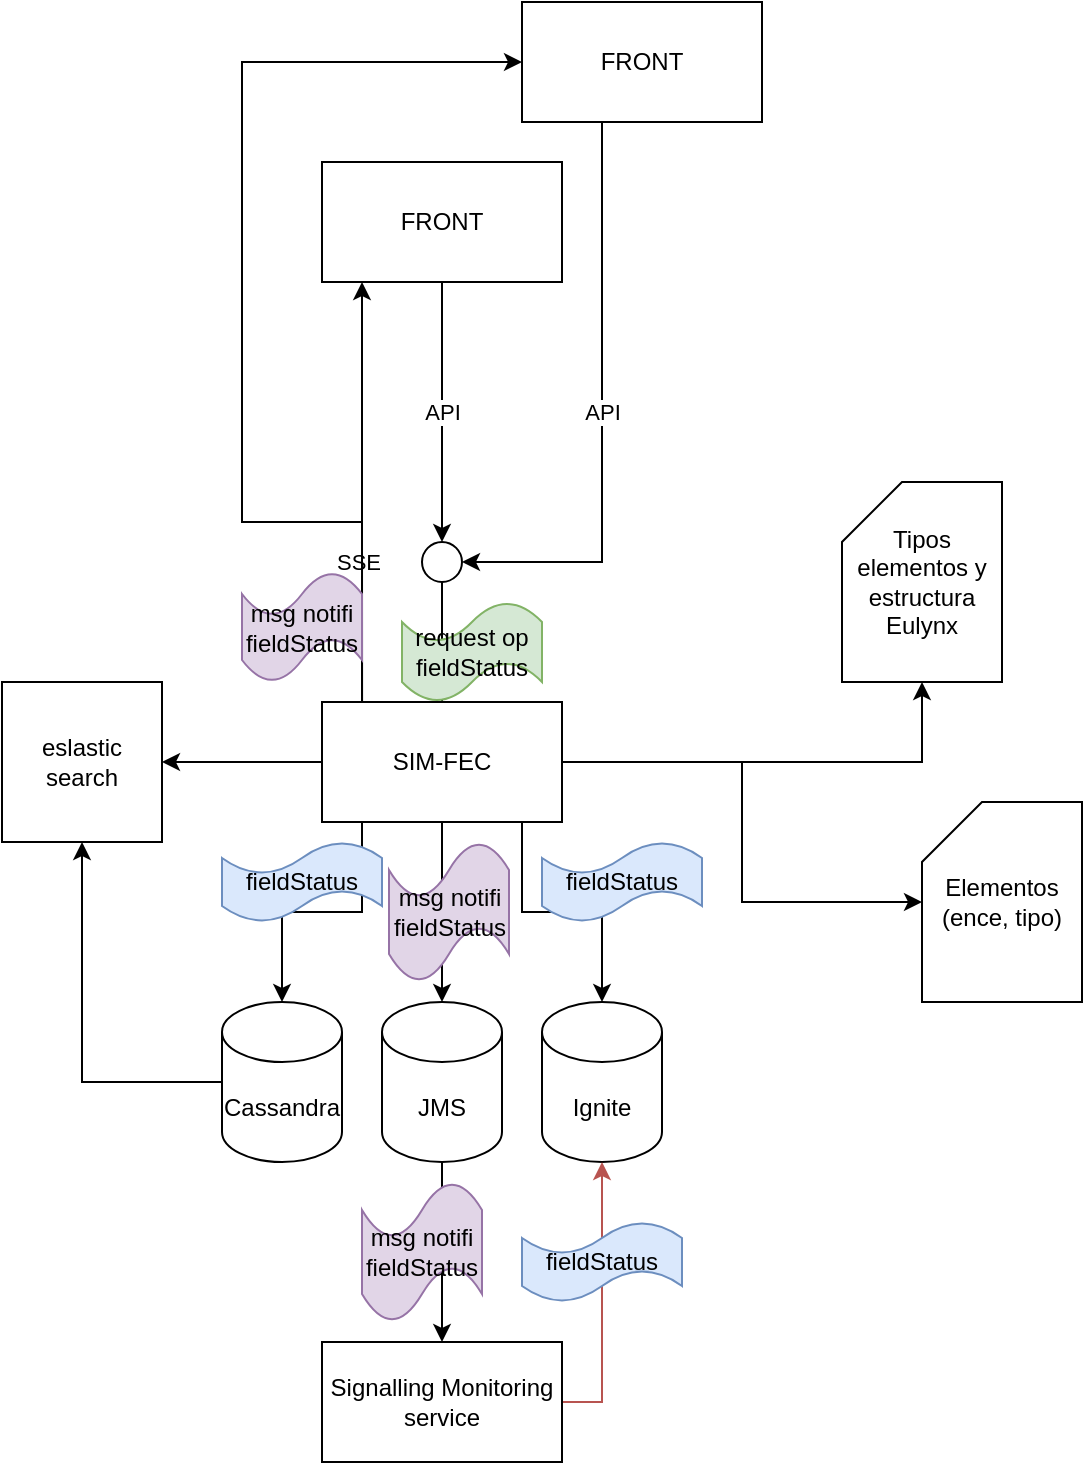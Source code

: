 <mxfile version="14.3.0" type="github" pages="2">
  <diagram id="CvPVASCvKxNh-goHoSoB" name="Page-1">
    <mxGraphModel dx="1182" dy="732" grid="1" gridSize="10" guides="1" tooltips="1" connect="1" arrows="1" fold="1" page="1" pageScale="1" pageWidth="827" pageHeight="1169" math="0" shadow="0">
      <root>
        <mxCell id="0" />
        <mxCell id="1" parent="0" />
        <mxCell id="mqr7jfdnuR5FkfQfjKes-1" style="edgeStyle=orthogonalEdgeStyle;rounded=0;orthogonalLoop=1;jettySize=auto;html=1;" parent="1" source="mqr7jfdnuR5FkfQfjKes-10" target="mqr7jfdnuR5FkfQfjKes-11" edge="1">
          <mxGeometry relative="1" as="geometry" />
        </mxCell>
        <mxCell id="mqr7jfdnuR5FkfQfjKes-2" style="edgeStyle=orthogonalEdgeStyle;rounded=0;orthogonalLoop=1;jettySize=auto;html=1;" parent="1" source="mqr7jfdnuR5FkfQfjKes-10" target="mqr7jfdnuR5FkfQfjKes-12" edge="1">
          <mxGeometry relative="1" as="geometry" />
        </mxCell>
        <mxCell id="mqr7jfdnuR5FkfQfjKes-3" style="edgeStyle=orthogonalEdgeStyle;rounded=0;orthogonalLoop=1;jettySize=auto;html=1;" parent="1" source="mqr7jfdnuR5FkfQfjKes-10" target="mqr7jfdnuR5FkfQfjKes-14" edge="1">
          <mxGeometry relative="1" as="geometry">
            <Array as="points">
              <mxPoint x="370" y="465" />
              <mxPoint x="330" y="465" />
            </Array>
          </mxGeometry>
        </mxCell>
        <mxCell id="mqr7jfdnuR5FkfQfjKes-4" style="edgeStyle=orthogonalEdgeStyle;rounded=0;orthogonalLoop=1;jettySize=auto;html=1;" parent="1" source="mqr7jfdnuR5FkfQfjKes-10" target="mqr7jfdnuR5FkfQfjKes-17" edge="1">
          <mxGeometry relative="1" as="geometry" />
        </mxCell>
        <mxCell id="mqr7jfdnuR5FkfQfjKes-5" style="edgeStyle=orthogonalEdgeStyle;rounded=0;orthogonalLoop=1;jettySize=auto;html=1;" parent="1" source="mqr7jfdnuR5FkfQfjKes-10" target="mqr7jfdnuR5FkfQfjKes-20" edge="1">
          <mxGeometry relative="1" as="geometry">
            <Array as="points">
              <mxPoint x="450" y="465" />
              <mxPoint x="490" y="465" />
            </Array>
          </mxGeometry>
        </mxCell>
        <mxCell id="mqr7jfdnuR5FkfQfjKes-6" style="edgeStyle=orthogonalEdgeStyle;rounded=0;orthogonalLoop=1;jettySize=auto;html=1;" parent="1" source="mqr7jfdnuR5FkfQfjKes-10" target="mqr7jfdnuR5FkfQfjKes-19" edge="1">
          <mxGeometry relative="1" as="geometry">
            <Array as="points">
              <mxPoint x="370" y="290" />
              <mxPoint x="370" y="290" />
            </Array>
          </mxGeometry>
        </mxCell>
        <mxCell id="mqr7jfdnuR5FkfQfjKes-7" value="SSE" style="edgeLabel;html=1;align=center;verticalAlign=middle;resizable=0;points=[];" parent="mqr7jfdnuR5FkfQfjKes-6" vertex="1" connectable="0">
          <mxGeometry x="-0.267" y="2" relative="1" as="geometry">
            <mxPoint y="6.67" as="offset" />
          </mxGeometry>
        </mxCell>
        <mxCell id="mqr7jfdnuR5FkfQfjKes-8" style="edgeStyle=orthogonalEdgeStyle;rounded=0;orthogonalLoop=1;jettySize=auto;html=1;" parent="1" source="mqr7jfdnuR5FkfQfjKes-10" target="mqr7jfdnuR5FkfQfjKes-26" edge="1">
          <mxGeometry relative="1" as="geometry" />
        </mxCell>
        <mxCell id="mqr7jfdnuR5FkfQfjKes-9" style="edgeStyle=orthogonalEdgeStyle;rounded=0;orthogonalLoop=1;jettySize=auto;html=1;entryX=0;entryY=0.5;entryDx=0;entryDy=0;exitX=0.167;exitY=0.002;exitDx=0;exitDy=0;exitPerimeter=0;" parent="1" source="mqr7jfdnuR5FkfQfjKes-10" target="mqr7jfdnuR5FkfQfjKes-22" edge="1">
          <mxGeometry relative="1" as="geometry">
            <mxPoint x="310" y="70" as="targetPoint" />
            <Array as="points">
              <mxPoint x="370" y="270" />
              <mxPoint x="310" y="270" />
              <mxPoint x="310" y="40" />
            </Array>
          </mxGeometry>
        </mxCell>
        <mxCell id="mqr7jfdnuR5FkfQfjKes-10" value="SIM-FEC" style="rounded=0;whiteSpace=wrap;html=1;" parent="1" vertex="1">
          <mxGeometry x="350" y="360" width="120" height="60" as="geometry" />
        </mxCell>
        <mxCell id="mqr7jfdnuR5FkfQfjKes-11" value="Tipos elementos y estructura Eulynx" style="shape=card;whiteSpace=wrap;html=1;" parent="1" vertex="1">
          <mxGeometry x="610" y="250" width="80" height="100" as="geometry" />
        </mxCell>
        <mxCell id="mqr7jfdnuR5FkfQfjKes-12" value="Elementos (ence, tipo)" style="shape=card;whiteSpace=wrap;html=1;" parent="1" vertex="1">
          <mxGeometry x="650" y="410" width="80" height="100" as="geometry" />
        </mxCell>
        <mxCell id="mqr7jfdnuR5FkfQfjKes-13" style="edgeStyle=orthogonalEdgeStyle;rounded=0;orthogonalLoop=1;jettySize=auto;html=1;entryX=0.5;entryY=1;entryDx=0;entryDy=0;" parent="1" source="mqr7jfdnuR5FkfQfjKes-14" target="mqr7jfdnuR5FkfQfjKes-17" edge="1">
          <mxGeometry relative="1" as="geometry" />
        </mxCell>
        <mxCell id="mqr7jfdnuR5FkfQfjKes-14" value="Cassandra" style="shape=cylinder3;whiteSpace=wrap;html=1;boundedLbl=1;backgroundOutline=1;size=15;" parent="1" vertex="1">
          <mxGeometry x="300" y="510" width="60" height="80" as="geometry" />
        </mxCell>
        <mxCell id="mqr7jfdnuR5FkfQfjKes-15" value="" style="ellipse;whiteSpace=wrap;html=1;aspect=fixed;" parent="1" vertex="1">
          <mxGeometry x="400" y="280" width="20" height="20" as="geometry" />
        </mxCell>
        <mxCell id="mqr7jfdnuR5FkfQfjKes-16" value="" style="endArrow=none;html=1;entryX=0.5;entryY=1;entryDx=0;entryDy=0;" parent="1" target="mqr7jfdnuR5FkfQfjKes-15" edge="1">
          <mxGeometry width="50" height="50" relative="1" as="geometry">
            <mxPoint x="410" y="360" as="sourcePoint" />
            <mxPoint x="440" y="320" as="targetPoint" />
          </mxGeometry>
        </mxCell>
        <mxCell id="mqr7jfdnuR5FkfQfjKes-17" value="eslastic search" style="whiteSpace=wrap;html=1;aspect=fixed;" parent="1" vertex="1">
          <mxGeometry x="190" y="350" width="80" height="80" as="geometry" />
        </mxCell>
        <mxCell id="mqr7jfdnuR5FkfQfjKes-18" value="API" style="edgeStyle=orthogonalEdgeStyle;rounded=0;orthogonalLoop=1;jettySize=auto;html=1;entryX=0.5;entryY=0;entryDx=0;entryDy=0;" parent="1" source="mqr7jfdnuR5FkfQfjKes-19" target="mqr7jfdnuR5FkfQfjKes-15" edge="1">
          <mxGeometry relative="1" as="geometry">
            <Array as="points">
              <mxPoint x="410" y="200" />
              <mxPoint x="410" y="200" />
            </Array>
          </mxGeometry>
        </mxCell>
        <mxCell id="mqr7jfdnuR5FkfQfjKes-19" value="FRONT" style="rounded=0;whiteSpace=wrap;html=1;" parent="1" vertex="1">
          <mxGeometry x="350" y="90" width="120" height="60" as="geometry" />
        </mxCell>
        <mxCell id="mqr7jfdnuR5FkfQfjKes-20" value="Ignite" style="shape=cylinder3;whiteSpace=wrap;html=1;boundedLbl=1;backgroundOutline=1;size=15;" parent="1" vertex="1">
          <mxGeometry x="460" y="510" width="60" height="80" as="geometry" />
        </mxCell>
        <mxCell id="mqr7jfdnuR5FkfQfjKes-21" value="API" style="edgeStyle=orthogonalEdgeStyle;rounded=0;orthogonalLoop=1;jettySize=auto;html=1;entryX=1;entryY=0.5;entryDx=0;entryDy=0;" parent="1" source="mqr7jfdnuR5FkfQfjKes-22" edge="1" target="mqr7jfdnuR5FkfQfjKes-15">
          <mxGeometry relative="1" as="geometry">
            <Array as="points">
              <mxPoint x="490" y="290" />
            </Array>
            <mxPoint x="440" y="290" as="targetPoint" />
          </mxGeometry>
        </mxCell>
        <mxCell id="mqr7jfdnuR5FkfQfjKes-22" value="FRONT" style="rounded=0;whiteSpace=wrap;html=1;" parent="1" vertex="1">
          <mxGeometry x="450" y="10" width="120" height="60" as="geometry" />
        </mxCell>
        <mxCell id="mqr7jfdnuR5FkfQfjKes-23" style="edgeStyle=orthogonalEdgeStyle;rounded=0;orthogonalLoop=1;jettySize=auto;html=1;entryX=0.5;entryY=1;entryDx=0;entryDy=0;entryPerimeter=0;fillColor=#f8cecc;strokeColor=#b85450;" parent="1" source="mqr7jfdnuR5FkfQfjKes-24" target="mqr7jfdnuR5FkfQfjKes-20" edge="1">
          <mxGeometry relative="1" as="geometry">
            <Array as="points">
              <mxPoint x="490" y="710" />
            </Array>
          </mxGeometry>
        </mxCell>
        <mxCell id="mqr7jfdnuR5FkfQfjKes-24" value="Signalling Monitoring service" style="rounded=0;whiteSpace=wrap;html=1;" parent="1" vertex="1">
          <mxGeometry x="350" y="680" width="120" height="60" as="geometry" />
        </mxCell>
        <mxCell id="mqr7jfdnuR5FkfQfjKes-25" style="edgeStyle=orthogonalEdgeStyle;rounded=0;orthogonalLoop=1;jettySize=auto;html=1;entryX=0.5;entryY=0;entryDx=0;entryDy=0;" parent="1" source="mqr7jfdnuR5FkfQfjKes-26" target="mqr7jfdnuR5FkfQfjKes-24" edge="1">
          <mxGeometry relative="1" as="geometry" />
        </mxCell>
        <mxCell id="mqr7jfdnuR5FkfQfjKes-26" value="JMS" style="shape=cylinder3;whiteSpace=wrap;html=1;boundedLbl=1;backgroundOutline=1;size=15;" parent="1" vertex="1">
          <mxGeometry x="380" y="510" width="60" height="80" as="geometry" />
        </mxCell>
        <mxCell id="k29K2QgjoULuyAqYibeC-12" value="fieldStatus" style="shape=tape;whiteSpace=wrap;html=1;fillColor=#dae8fc;strokeColor=#6c8ebf;" vertex="1" parent="1">
          <mxGeometry x="460" y="430" width="80" height="40" as="geometry" />
        </mxCell>
        <mxCell id="k29K2QgjoULuyAqYibeC-13" value="msg notifi&lt;br&gt;fieldStatus" style="shape=tape;whiteSpace=wrap;html=1;fillColor=#e1d5e7;strokeColor=#9673a6;" vertex="1" parent="1">
          <mxGeometry x="383.5" y="430" width="60" height="70" as="geometry" />
        </mxCell>
        <mxCell id="k29K2QgjoULuyAqYibeC-14" value="request op&lt;br&gt;fieldStatus" style="shape=tape;whiteSpace=wrap;html=1;fillColor=#d5e8d4;strokeColor=#82b366;" vertex="1" parent="1">
          <mxGeometry x="390" y="310" width="70" height="50" as="geometry" />
        </mxCell>
        <mxCell id="k29K2QgjoULuyAqYibeC-19" value="fieldStatus" style="shape=tape;whiteSpace=wrap;html=1;fillColor=#dae8fc;strokeColor=#6c8ebf;" vertex="1" parent="1">
          <mxGeometry x="450" y="620" width="80" height="40" as="geometry" />
        </mxCell>
        <mxCell id="k29K2QgjoULuyAqYibeC-20" value="msg notifi&lt;br&gt;fieldStatus" style="shape=tape;whiteSpace=wrap;html=1;fillColor=#e1d5e7;strokeColor=#9673a6;" vertex="1" parent="1">
          <mxGeometry x="370" y="600" width="60" height="70" as="geometry" />
        </mxCell>
        <mxCell id="k29K2QgjoULuyAqYibeC-22" value="fieldStatus" style="shape=tape;whiteSpace=wrap;html=1;fillColor=#dae8fc;strokeColor=#6c8ebf;" vertex="1" parent="1">
          <mxGeometry x="300" y="430" width="80" height="40" as="geometry" />
        </mxCell>
        <mxCell id="k29K2QgjoULuyAqYibeC-23" value="msg notifi&lt;br&gt;fieldStatus" style="shape=tape;whiteSpace=wrap;html=1;fillColor=#e1d5e7;strokeColor=#9673a6;" vertex="1" parent="1">
          <mxGeometry x="310" y="295" width="60" height="55" as="geometry" />
        </mxCell>
      </root>
    </mxGraphModel>
  </diagram>
  <diagram name="Page-3" id="8ZVHa1ZDVzVdhbC62e9t">
    <mxGraphModel dx="1422" dy="762" grid="1" gridSize="10" guides="1" tooltips="1" connect="1" arrows="1" fold="1" page="1" pageScale="1" pageWidth="827" pageHeight="1169" math="0" shadow="0">
      <root>
        <mxCell id="g6uH5j_f1oCL4-2kIX-J-0" />
        <mxCell id="g6uH5j_f1oCL4-2kIX-J-1" parent="g6uH5j_f1oCL4-2kIX-J-0" />
        <mxCell id="g6uH5j_f1oCL4-2kIX-J-6" style="edgeStyle=orthogonalEdgeStyle;rounded=0;orthogonalLoop=1;jettySize=auto;html=1;entryX=0.433;entryY=1;entryDx=0;entryDy=0;entryPerimeter=0;" edge="1" parent="g6uH5j_f1oCL4-2kIX-J-1" source="g6uH5j_f1oCL4-2kIX-J-2" target="g6uH5j_f1oCL4-2kIX-J-5">
          <mxGeometry relative="1" as="geometry">
            <Array as="points">
              <mxPoint x="140" y="520" />
              <mxPoint x="292" y="520" />
            </Array>
          </mxGeometry>
        </mxCell>
        <mxCell id="g6uH5j_f1oCL4-2kIX-J-2" value="ENCE-1" style="rounded=0;whiteSpace=wrap;html=1;" vertex="1" parent="g6uH5j_f1oCL4-2kIX-J-1">
          <mxGeometry x="80" y="560" width="120" height="60" as="geometry" />
        </mxCell>
        <mxCell id="g6uH5j_f1oCL4-2kIX-J-7" style="edgeStyle=orthogonalEdgeStyle;rounded=0;orthogonalLoop=1;jettySize=auto;html=1;entryX=0.5;entryY=1;entryDx=0;entryDy=0;" edge="1" parent="g6uH5j_f1oCL4-2kIX-J-1" source="g6uH5j_f1oCL4-2kIX-J-3" target="g6uH5j_f1oCL4-2kIX-J-5">
          <mxGeometry relative="1" as="geometry" />
        </mxCell>
        <mxCell id="g6uH5j_f1oCL4-2kIX-J-3" value="ENCE-2" style="rounded=0;whiteSpace=wrap;html=1;" vertex="1" parent="g6uH5j_f1oCL4-2kIX-J-1">
          <mxGeometry x="240" y="560" width="120" height="60" as="geometry" />
        </mxCell>
        <mxCell id="g6uH5j_f1oCL4-2kIX-J-8" style="edgeStyle=orthogonalEdgeStyle;rounded=0;orthogonalLoop=1;jettySize=auto;html=1;" edge="1" parent="g6uH5j_f1oCL4-2kIX-J-1" source="g6uH5j_f1oCL4-2kIX-J-4" target="g6uH5j_f1oCL4-2kIX-J-5">
          <mxGeometry relative="1" as="geometry">
            <Array as="points">
              <mxPoint x="500" y="540" />
              <mxPoint x="330" y="540" />
            </Array>
          </mxGeometry>
        </mxCell>
        <mxCell id="g6uH5j_f1oCL4-2kIX-J-4" value="ENCE-N" style="rounded=0;whiteSpace=wrap;html=1;" vertex="1" parent="g6uH5j_f1oCL4-2kIX-J-1">
          <mxGeometry x="440" y="560" width="120" height="60" as="geometry" />
        </mxCell>
        <mxCell id="g6uH5j_f1oCL4-2kIX-J-5" value="PDS" style="rounded=0;whiteSpace=wrap;html=1;" vertex="1" parent="g6uH5j_f1oCL4-2kIX-J-1">
          <mxGeometry x="240" y="440" width="120" height="60" as="geometry" />
        </mxCell>
        <mxCell id="g6uH5j_f1oCL4-2kIX-J-9" value="" style="rounded=0;whiteSpace=wrap;html=1;" vertex="1" parent="g6uH5j_f1oCL4-2kIX-J-1">
          <mxGeometry x="250" y="430" width="20" height="20" as="geometry" />
        </mxCell>
        <mxCell id="g6uH5j_f1oCL4-2kIX-J-10" value="" style="rounded=0;whiteSpace=wrap;html=1;" vertex="1" parent="g6uH5j_f1oCL4-2kIX-J-1">
          <mxGeometry x="290" y="430" width="20" height="20" as="geometry" />
        </mxCell>
        <mxCell id="g6uH5j_f1oCL4-2kIX-J-11" value="" style="rounded=0;whiteSpace=wrap;html=1;" vertex="1" parent="g6uH5j_f1oCL4-2kIX-J-1">
          <mxGeometry x="330" y="430" width="20" height="20" as="geometry" />
        </mxCell>
        <mxCell id="g6uH5j_f1oCL4-2kIX-J-13" style="edgeStyle=orthogonalEdgeStyle;rounded=0;orthogonalLoop=1;jettySize=auto;html=1;entryX=0.5;entryY=1;entryDx=0;entryDy=0;" edge="1" parent="g6uH5j_f1oCL4-2kIX-J-1" source="g6uH5j_f1oCL4-2kIX-J-12" target="g6uH5j_f1oCL4-2kIX-J-2">
          <mxGeometry relative="1" as="geometry" />
        </mxCell>
        <mxCell id="g6uH5j_f1oCL4-2kIX-J-12" value="PLO" style="rounded=0;whiteSpace=wrap;html=1;" vertex="1" parent="g6uH5j_f1oCL4-2kIX-J-1">
          <mxGeometry x="80" y="670" width="120" height="60" as="geometry" />
        </mxCell>
        <mxCell id="g6uH5j_f1oCL4-2kIX-J-14" value="PDS" style="rounded=0;whiteSpace=wrap;html=1;" vertex="1" parent="g6uH5j_f1oCL4-2kIX-J-1">
          <mxGeometry x="370" y="440" width="120" height="60" as="geometry" />
        </mxCell>
        <mxCell id="g6uH5j_f1oCL4-2kIX-J-16" style="edgeStyle=orthogonalEdgeStyle;rounded=0;orthogonalLoop=1;jettySize=auto;html=1;entryX=0.5;entryY=0;entryDx=0;entryDy=0;" edge="1" parent="g6uH5j_f1oCL4-2kIX-J-1" source="g6uH5j_f1oCL4-2kIX-J-15" target="g6uH5j_f1oCL4-2kIX-J-10">
          <mxGeometry relative="1" as="geometry">
            <Array as="points">
              <mxPoint x="300" y="380" />
              <mxPoint x="300" y="380" />
            </Array>
          </mxGeometry>
        </mxCell>
        <mxCell id="g6uH5j_f1oCL4-2kIX-J-27" style="edgeStyle=orthogonalEdgeStyle;rounded=0;orthogonalLoop=1;jettySize=auto;html=1;entryX=0.5;entryY=1;entryDx=0;entryDy=0;" edge="1" parent="g6uH5j_f1oCL4-2kIX-J-1" source="g6uH5j_f1oCL4-2kIX-J-15" target="g6uH5j_f1oCL4-2kIX-J-26">
          <mxGeometry relative="1" as="geometry" />
        </mxCell>
        <mxCell id="tqx-FoHAZw1OHkQQxcA4-8" style="edgeStyle=orthogonalEdgeStyle;rounded=0;orthogonalLoop=1;jettySize=auto;html=1;entryX=1;entryY=0;entryDx=0;entryDy=52.5;entryPerimeter=0;" edge="1" parent="g6uH5j_f1oCL4-2kIX-J-1" source="g6uH5j_f1oCL4-2kIX-J-15" target="tqx-FoHAZw1OHkQQxcA4-4">
          <mxGeometry relative="1" as="geometry" />
        </mxCell>
        <mxCell id="g6uH5j_f1oCL4-2kIX-J-15" value="FEC" style="rounded=0;whiteSpace=wrap;html=1;" vertex="1" parent="g6uH5j_f1oCL4-2kIX-J-1">
          <mxGeometry x="240" y="300" width="120" height="60" as="geometry" />
        </mxCell>
        <mxCell id="g6uH5j_f1oCL4-2kIX-J-22" style="edgeStyle=orthogonalEdgeStyle;rounded=0;orthogonalLoop=1;jettySize=auto;html=1;entryX=0.5;entryY=1;entryDx=0;entryDy=0;" edge="1" parent="g6uH5j_f1oCL4-2kIX-J-1" source="g6uH5j_f1oCL4-2kIX-J-21" target="g6uH5j_f1oCL4-2kIX-J-3">
          <mxGeometry relative="1" as="geometry" />
        </mxCell>
        <mxCell id="g6uH5j_f1oCL4-2kIX-J-21" value="PLO" style="rounded=0;whiteSpace=wrap;html=1;" vertex="1" parent="g6uH5j_f1oCL4-2kIX-J-1">
          <mxGeometry x="240" y="670" width="120" height="60" as="geometry" />
        </mxCell>
        <mxCell id="g6uH5j_f1oCL4-2kIX-J-24" style="edgeStyle=orthogonalEdgeStyle;rounded=0;orthogonalLoop=1;jettySize=auto;html=1;entryX=0.308;entryY=1.033;entryDx=0;entryDy=0;entryPerimeter=0;" edge="1" parent="g6uH5j_f1oCL4-2kIX-J-1" source="g6uH5j_f1oCL4-2kIX-J-23" target="g6uH5j_f1oCL4-2kIX-J-3">
          <mxGeometry relative="1" as="geometry" />
        </mxCell>
        <mxCell id="g6uH5j_f1oCL4-2kIX-J-25" style="edgeStyle=orthogonalEdgeStyle;rounded=0;orthogonalLoop=1;jettySize=auto;html=1;entryX=0.75;entryY=1;entryDx=0;entryDy=0;" edge="1" parent="g6uH5j_f1oCL4-2kIX-J-1" source="g6uH5j_f1oCL4-2kIX-J-23" target="g6uH5j_f1oCL4-2kIX-J-2">
          <mxGeometry relative="1" as="geometry" />
        </mxCell>
        <mxCell id="g6uH5j_f1oCL4-2kIX-J-23" value="PRO&lt;br&gt;" style="rounded=0;whiteSpace=wrap;html=1;" vertex="1" parent="g6uH5j_f1oCL4-2kIX-J-1">
          <mxGeometry x="160" y="790" width="120" height="60" as="geometry" />
        </mxCell>
        <mxCell id="tqx-FoHAZw1OHkQQxcA4-5" style="edgeStyle=orthogonalEdgeStyle;rounded=0;orthogonalLoop=1;jettySize=auto;html=1;" edge="1" parent="g6uH5j_f1oCL4-2kIX-J-1" source="g6uH5j_f1oCL4-2kIX-J-26" target="tqx-FoHAZw1OHkQQxcA4-4">
          <mxGeometry relative="1" as="geometry" />
        </mxCell>
        <mxCell id="g6uH5j_f1oCL4-2kIX-J-26" value="Signalling monitoring" style="rounded=0;whiteSpace=wrap;html=1;" vertex="1" parent="g6uH5j_f1oCL4-2kIX-J-1">
          <mxGeometry x="240" y="180" width="120" height="60" as="geometry" />
        </mxCell>
        <mxCell id="tqx-FoHAZw1OHkQQxcA4-1" style="edgeStyle=orthogonalEdgeStyle;rounded=0;orthogonalLoop=1;jettySize=auto;html=1;entryX=0.5;entryY=0;entryDx=0;entryDy=0;" edge="1" parent="g6uH5j_f1oCL4-2kIX-J-1" source="tqx-FoHAZw1OHkQQxcA4-0" target="g6uH5j_f1oCL4-2kIX-J-26">
          <mxGeometry relative="1" as="geometry" />
        </mxCell>
        <mxCell id="tqx-FoHAZw1OHkQQxcA4-15" style="edgeStyle=orthogonalEdgeStyle;rounded=0;orthogonalLoop=1;jettySize=auto;html=1;" edge="1" parent="g6uH5j_f1oCL4-2kIX-J-1" source="tqx-FoHAZw1OHkQQxcA4-0" target="tqx-FoHAZw1OHkQQxcA4-14">
          <mxGeometry relative="1" as="geometry" />
        </mxCell>
        <mxCell id="tqx-FoHAZw1OHkQQxcA4-0" value="sinoptico&lt;br&gt;" style="rounded=0;whiteSpace=wrap;html=1;" vertex="1" parent="g6uH5j_f1oCL4-2kIX-J-1">
          <mxGeometry x="240" y="20" width="120" height="60" as="geometry" />
        </mxCell>
        <mxCell id="tqx-FoHAZw1OHkQQxcA4-6" style="edgeStyle=orthogonalEdgeStyle;rounded=0;orthogonalLoop=1;jettySize=auto;html=1;entryX=0.7;entryY=0.983;entryDx=0;entryDy=0;entryPerimeter=0;" edge="1" parent="g6uH5j_f1oCL4-2kIX-J-1" source="tqx-FoHAZw1OHkQQxcA4-2" target="g6uH5j_f1oCL4-2kIX-J-26">
          <mxGeometry relative="1" as="geometry">
            <Array as="points">
              <mxPoint x="430" y="280" />
              <mxPoint x="324" y="280" />
            </Array>
          </mxGeometry>
        </mxCell>
        <mxCell id="tqx-FoHAZw1OHkQQxcA4-2" value="FEC" style="rounded=0;whiteSpace=wrap;html=1;fillColor=#f8cecc;strokeColor=#b85450;" vertex="1" parent="g6uH5j_f1oCL4-2kIX-J-1">
          <mxGeometry x="370" y="300" width="120" height="60" as="geometry" />
        </mxCell>
        <mxCell id="tqx-FoHAZw1OHkQQxcA4-7" style="edgeStyle=orthogonalEdgeStyle;rounded=0;orthogonalLoop=1;jettySize=auto;html=1;entryX=1;entryY=0.5;entryDx=0;entryDy=0;" edge="1" parent="g6uH5j_f1oCL4-2kIX-J-1" source="tqx-FoHAZw1OHkQQxcA4-3" target="g6uH5j_f1oCL4-2kIX-J-26">
          <mxGeometry relative="1" as="geometry">
            <Array as="points">
              <mxPoint x="560" y="210" />
            </Array>
          </mxGeometry>
        </mxCell>
        <mxCell id="tqx-FoHAZw1OHkQQxcA4-3" value="FEC" style="rounded=0;whiteSpace=wrap;html=1;" vertex="1" parent="g6uH5j_f1oCL4-2kIX-J-1">
          <mxGeometry x="500" y="300" width="120" height="60" as="geometry" />
        </mxCell>
        <mxCell id="tqx-FoHAZw1OHkQQxcA4-4" value="" style="shape=cylinder3;whiteSpace=wrap;html=1;boundedLbl=1;backgroundOutline=1;size=15;" vertex="1" parent="g6uH5j_f1oCL4-2kIX-J-1">
          <mxGeometry x="90" y="280" width="60" height="80" as="geometry" />
        </mxCell>
        <mxCell id="tqx-FoHAZw1OHkQQxcA4-11" style="edgeStyle=orthogonalEdgeStyle;rounded=0;orthogonalLoop=1;jettySize=auto;html=1;entryX=0;entryY=0.5;entryDx=0;entryDy=0;" edge="1" parent="g6uH5j_f1oCL4-2kIX-J-1" source="tqx-FoHAZw1OHkQQxcA4-9" target="tqx-FoHAZw1OHkQQxcA4-0">
          <mxGeometry relative="1" as="geometry" />
        </mxCell>
        <mxCell id="tqx-FoHAZw1OHkQQxcA4-9" value="Actor" style="shape=umlActor;verticalLabelPosition=bottom;verticalAlign=top;html=1;outlineConnect=0;" vertex="1" parent="g6uH5j_f1oCL4-2kIX-J-1">
          <mxGeometry x="140" y="20" width="30" height="60" as="geometry" />
        </mxCell>
        <mxCell id="tqx-FoHAZw1OHkQQxcA4-16" style="edgeStyle=orthogonalEdgeStyle;rounded=0;orthogonalLoop=1;jettySize=auto;html=1;entryX=0.75;entryY=0;entryDx=0;entryDy=0;" edge="1" parent="g6uH5j_f1oCL4-2kIX-J-1" source="tqx-FoHAZw1OHkQQxcA4-14" target="g6uH5j_f1oCL4-2kIX-J-15">
          <mxGeometry relative="1" as="geometry">
            <Array as="points">
              <mxPoint x="520" y="260" />
              <mxPoint x="330" y="260" />
            </Array>
          </mxGeometry>
        </mxCell>
        <mxCell id="tqx-FoHAZw1OHkQQxcA4-14" value="Signalling control" style="rounded=0;whiteSpace=wrap;html=1;" vertex="1" parent="g6uH5j_f1oCL4-2kIX-J-1">
          <mxGeometry x="460" y="110" width="120" height="60" as="geometry" />
        </mxCell>
      </root>
    </mxGraphModel>
  </diagram>
</mxfile>
